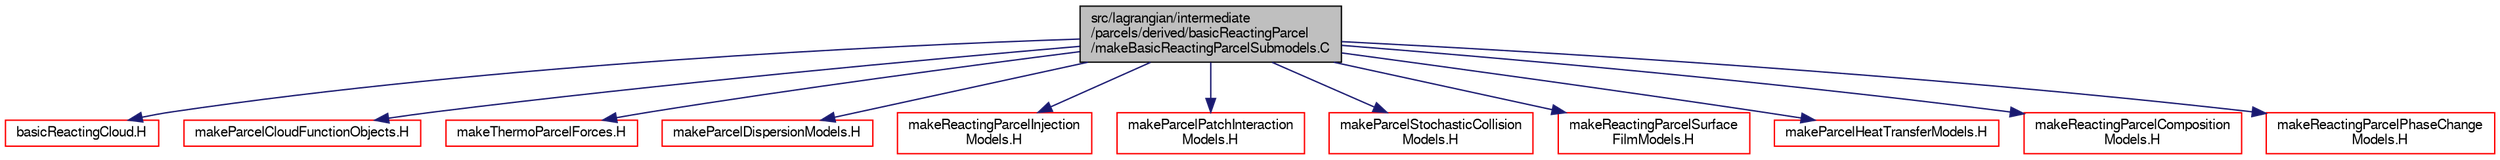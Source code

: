 digraph "src/lagrangian/intermediate/parcels/derived/basicReactingParcel/makeBasicReactingParcelSubmodels.C"
{
  bgcolor="transparent";
  edge [fontname="FreeSans",fontsize="10",labelfontname="FreeSans",labelfontsize="10"];
  node [fontname="FreeSans",fontsize="10",shape=record];
  Node0 [label="src/lagrangian/intermediate\l/parcels/derived/basicReactingParcel\l/makeBasicReactingParcelSubmodels.C",height=0.2,width=0.4,color="black", fillcolor="grey75", style="filled", fontcolor="black"];
  Node0 -> Node1 [color="midnightblue",fontsize="10",style="solid",fontname="FreeSans"];
  Node1 [label="basicReactingCloud.H",height=0.2,width=0.4,color="red",URL="$a05171.html"];
  Node0 -> Node441 [color="midnightblue",fontsize="10",style="solid",fontname="FreeSans"];
  Node441 [label="makeParcelCloudFunctionObjects.H",height=0.2,width=0.4,color="red",URL="$a05333.html"];
  Node0 -> Node456 [color="midnightblue",fontsize="10",style="solid",fontname="FreeSans"];
  Node456 [label="makeThermoParcelForces.H",height=0.2,width=0.4,color="red",URL="$a05387.html"];
  Node0 -> Node474 [color="midnightblue",fontsize="10",style="solid",fontname="FreeSans"];
  Node474 [label="makeParcelDispersionModels.H",height=0.2,width=0.4,color="red",URL="$a05339.html"];
  Node0 -> Node477 [color="midnightblue",fontsize="10",style="solid",fontname="FreeSans"];
  Node477 [label="makeReactingParcelInjection\lModels.H",height=0.2,width=0.4,color="red",URL="$a05378.html"];
  Node0 -> Node501 [color="midnightblue",fontsize="10",style="solid",fontname="FreeSans"];
  Node501 [label="makeParcelPatchInteraction\lModels.H",height=0.2,width=0.4,color="red",URL="$a05351.html"];
  Node0 -> Node511 [color="midnightblue",fontsize="10",style="solid",fontname="FreeSans"];
  Node511 [label="makeParcelStochasticCollision\lModels.H",height=0.2,width=0.4,color="red",URL="$a05354.html"];
  Node0 -> Node514 [color="midnightblue",fontsize="10",style="solid",fontname="FreeSans"];
  Node514 [label="makeReactingParcelSurface\lFilmModels.H",height=0.2,width=0.4,color="red",URL="$a05384.html"];
  Node0 -> Node519 [color="midnightblue",fontsize="10",style="solid",fontname="FreeSans"];
  Node519 [label="makeParcelHeatTransferModels.H",height=0.2,width=0.4,color="red",URL="$a05345.html"];
  Node0 -> Node523 [color="midnightblue",fontsize="10",style="solid",fontname="FreeSans"];
  Node523 [label="makeReactingParcelComposition\lModels.H",height=0.2,width=0.4,color="red",URL="$a05375.html"];
  Node0 -> Node529 [color="midnightblue",fontsize="10",style="solid",fontname="FreeSans"];
  Node529 [label="makeReactingParcelPhaseChange\lModels.H",height=0.2,width=0.4,color="red",URL="$a05381.html"];
}
